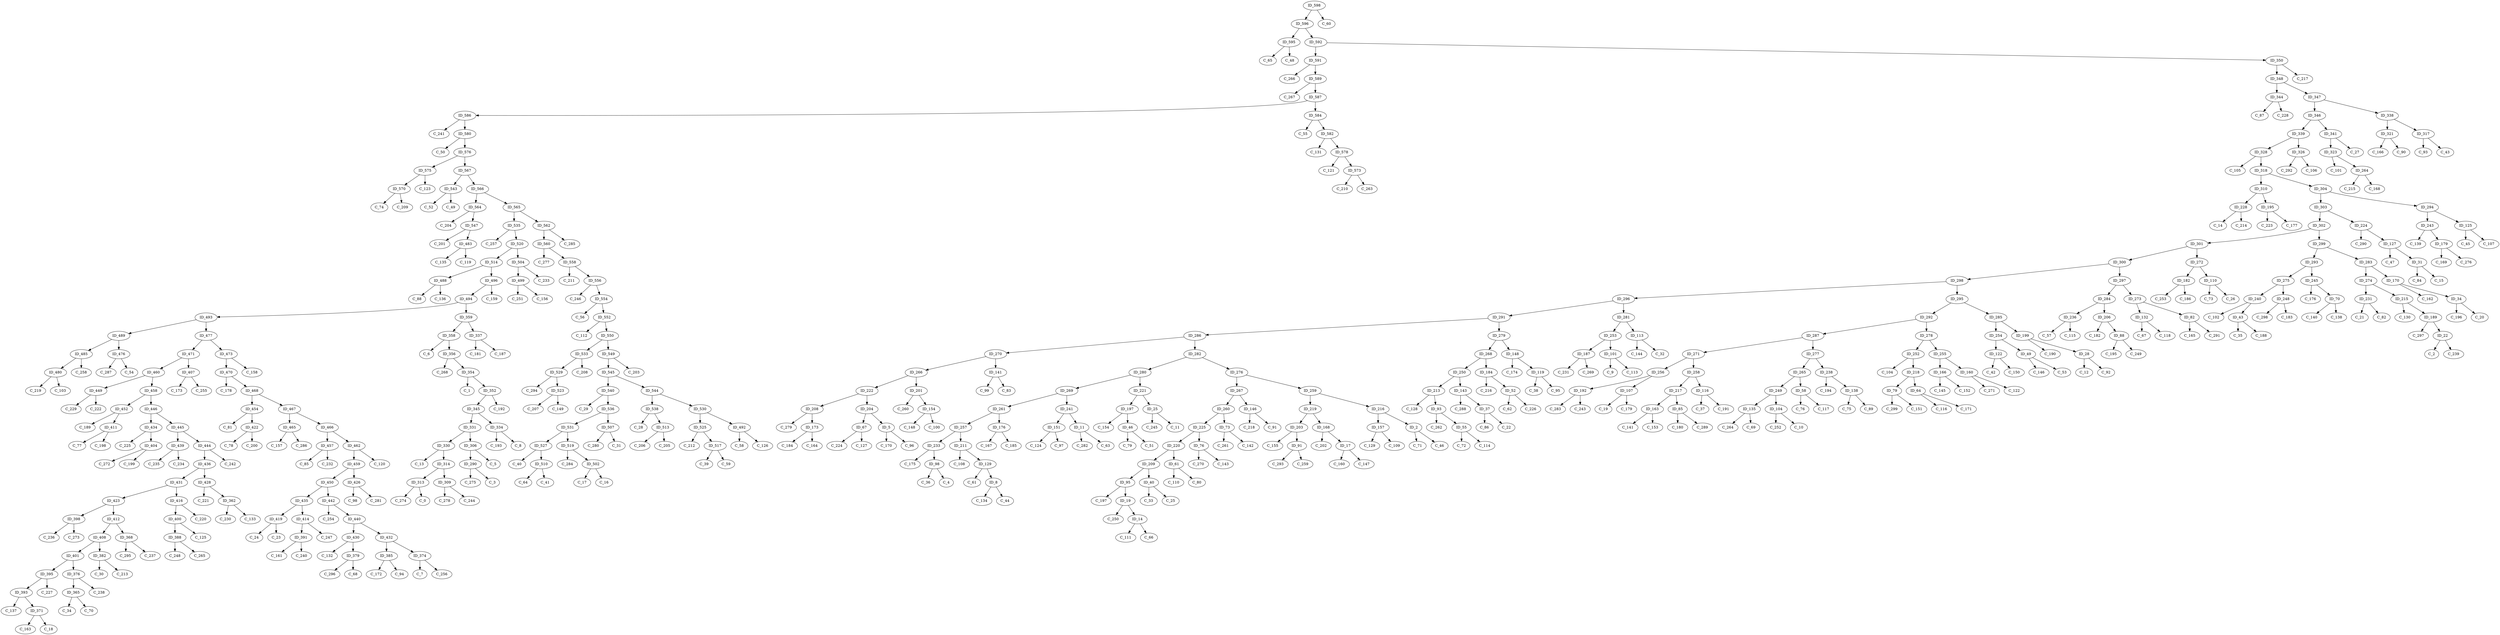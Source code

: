 digraph G {

598[label=ID_598]
596[label=ID_596]
597[label=<C_60>]
594[label=<C_65>]
595[label=ID_595]
592[label=ID_592]
593[label=<C_48>]
591[label=ID_591]
590[label=<C_266>]
589[label=ID_589]
588[label=<C_267>]
587[label=ID_587]
586[label=ID_586]
585[label=<C_241>]
584[label=ID_584]
583[label=<C_55>]
582[label=ID_582]
581[label=<C_131>]
580[label=ID_580]
579[label=<C_50>]
578[label=ID_578]
577[label=<C_121>]
576[label=ID_576]
538[label=ID_538]
539[label=<C_29>]
536[label=ID_536]
537[label=<C_28>]
542[label=<C_52>]
543[label=ID_543]
540[label=ID_540]
541[label=<C_49>]
530[label=ID_530]
531[label=ID_531]
528[label=<C_294>]
529[label=ID_529]
534[label=<C_257>]
535[label=ID_535]
532[label=<C_208>]
533[label=ID_533]
523[label=ID_523]
522[label=<C_207>]
521[label=<C_149>]
520[label=ID_520]
527[label=ID_527]
526[label=<C_40>]
525[label=ID_525]
524[label=<C_212>]
515[label=<C_39>]
514[label=ID_514]
513[label=ID_513]
512[label=<C_206>]
519[label=ID_519]
518[label=<C_284>]
517[label=ID_517]
516[label=<C_59>]
568[label=<C_74>]
569[label=<C_209>]
570[label=ID_570]
571[label=<C_210>]
572[label=<C_263>]
573[label=ID_573]
574[label=<C_123>]
575[label=ID_575]
560[label=ID_560]
561[label=<C_285>]
562[label=ID_562]
563[label=<C_204>]
564[label=ID_564]
565[label=ID_565]
566[label=ID_566]
567[label=ID_567]
553[label=<C_56>]
552[label=ID_552]
555[label=<C_246>]
554[label=ID_554]
557[label=<C_211>]
556[label=ID_556]
559[label=<C_277>]
558[label=ID_558]
545[label=ID_545]
544[label=ID_544]
547[label=ID_547]
546[label=<C_201>]
549[label=ID_549]
548[label=<C_203>]
551[label=<C_112>]
550[label=ID_550]
482[label=<C_135>]
483[label=ID_483]
480[label=ID_480]
481[label=<C_119>]
486[label=<C_88>]
487[label=<C_136>]
484[label=<C_258>]
485[label=ID_485]
490[label=<C_58>]
491[label=<C_126>]
488[label=ID_488]
489[label=ID_489]
494[label=ID_494]
495[label=<C_159>]
492[label=ID_492]
493[label=ID_493]
499[label=ID_499]
498[label=<C_251>]
497[label=<C_156>]
496[label=ID_496]
503[label=<C_233>]
502[label=ID_502]
501[label=<C_17>]
500[label=<C_16>]
507[label=ID_507]
506[label=<C_280>]
505[label=<C_31>]
504[label=ID_504]
511[label=<C_205>]
510[label=ID_510]
509[label=<C_64>]
508[label=<C_41>]
448[label=<C_229>]
449[label=ID_449]
450[label=ID_450]
451[label=<C_189>]
452[label=ID_452]
453[label=<C_81>]
454[label=ID_454]
455[label=<C_85>]
456[label=<C_232>]
457[label=ID_457]
458[label=ID_458]
459[label=ID_459]
460[label=ID_460]
461[label=<C_120>]
462[label=ID_462]
463[label=<C_157>]
465[label=ID_465]
464[label=<C_286>]
467[label=ID_467]
466[label=ID_466]
469[label=<C_178>]
468[label=ID_468]
471[label=ID_471]
470[label=ID_470]
473[label=ID_473]
472[label=<C_158>]
475[label=<C_287>]
474[label=<C_54>]
477[label=ID_477]
476[label=ID_476]
479[label=<C_219>]
478[label=<C_103>]
422[label=ID_422]
423[label=ID_423]
420[label=<C_78>]
421[label=<C_200>]
418[label=<C_24>]
419[label=ID_419]
416[label=ID_416]
417[label=<C_23>]
430[label=ID_430]
431[label=ID_431]
428[label=ID_428]
429[label=<C_132>]
426[label=ID_426]
427[label=<C_221>]
424[label=<C_98>]
425[label=<C_281>]
439[label=ID_439]
438[label=<C_235>]
437[label=<C_234>]
436[label=ID_436]
435[label=ID_435]
434[label=ID_434]
433[label=<C_225>]
432[label=ID_432]
447[label=<C_222>]
446[label=ID_446]
445[label=ID_445]
444[label=ID_444]
443[label=<C_242>]
442[label=ID_442]
441[label=<C_254>]
440[label=ID_440]
388[label=ID_388]
389[label=<C_161>]
390[label=<C_240>]
391[label=ID_391]
384[label=<C_172>]
385[label=ID_385]
386[label=<C_248>]
387[label=<C_265>]
396[label=<C_236>]
397[label=<C_273>]
398[label=ID_398]
399[label=<C_125>]
392[label=<C_137>]
393[label=ID_393]
394[label=<C_227>]
395[label=ID_395]
405[label=<C_173>]
404[label=ID_404]
407[label=ID_407]
406[label=<C_255>]
401[label=ID_401]
400[label=ID_400]
403[label=<C_272>]
402[label=<C_199>]
413[label=<C_247>]
412[label=ID_412]
415[label=<C_220>]
414[label=ID_414]
409[label=<C_77>]
408[label=ID_408]
411[label=ID_411]
410[label=<C_198>]
363[label=<C_34>]
362[label=ID_362]
361[label=<C_230>]
360[label=<C_133>]
367[label=<C_295>]
366[label=<C_237>]
365[label=ID_365]
364[label=<C_70>]
355[label=<C_268>]
354[label=ID_354]
353[label=<C_1>]
352[label=ID_352]
359[label=ID_359]
358[label=ID_358]
357[label=<C_6>]
356[label=ID_356]
378[label=<C_296>]
379[label=ID_379]
376[label=ID_376]
377[label=<C_68>]
382[label=ID_382]
383[label=<C_94>]
380[label=<C_30>]
381[label=<C_213>]
370[label=<C_163>]
371[label=ID_371]
368[label=ID_368]
369[label=<C_18>]
374[label=ID_374]
375[label=<C_238>]
372[label=<C_7>]
373[label=<C_256>]
329[label=<C_13>]
328[label=ID_328]
331[label=ID_331]
330[label=ID_330]
333[label=<C_193>]
332[label=<C_8>]
335[label=<C_181>]
334[label=ID_334]
321[label=ID_321]
320[label=<C_166>]
323[label=ID_323]
322[label=<C_101>]
325[label=<C_292>]
324[label=<C_106>]
327[label=<C_105>]
326[label=ID_326]
344[label=ID_344]
345[label=ID_345]
346[label=ID_346]
347[label=ID_347]
348[label=ID_348]
349[label=<C_217>]
350[label=ID_350]
351[label=<C_192>]
336[label=<C_187>]
337[label=ID_337]
338[label=ID_338]
339[label=ID_339]
340[label=<C_27>]
341[label=ID_341]
342[label=<C_87>]
343[label=<C_228>]
303[label=ID_303]
302[label=ID_302]
301[label=ID_301]
300[label=ID_300]
299[label=ID_299]
298[label=ID_298]
297[label=ID_297]
296[label=ID_296]
295[label=ID_295]
294[label=ID_294]
293[label=ID_293]
292[label=ID_292]
291[label=ID_291]
290[label=ID_290]
289[label=<C_275>]
288[label=<C_3>]
318[label=ID_318]
319[label=<C_90>]
316[label=<C_93>]
317[label=ID_317]
314[label=ID_314]
315[label=<C_43>]
312[label=<C_274>]
313[label=ID_313]
310[label=ID_310]
311[label=<C_0>]
308[label=<C_278>]
309[label=ID_309]
306[label=ID_306]
307[label=<C_244>]
304[label=ID_304]
305[label=<C_5>]
269[label=ID_269]
268[label=ID_268]
271[label=ID_271]
270[label=ID_270]
265[label=ID_265]
264[label=ID_264]
267[label=ID_267]
266[label=ID_266]
261[label=ID_261]
260[label=ID_260]
263[label=<C_215>]
262[label=<C_168>]
257[label=ID_257]
256[label=ID_256]
259[label=ID_259]
258[label=ID_258]
284[label=ID_284]
285[label=ID_285]
286[label=ID_286]
287[label=ID_287]
280[label=ID_280]
281[label=ID_281]
282[label=ID_282]
283[label=ID_283]
276[label=ID_276]
277[label=ID_277]
278[label=ID_278]
279[label=ID_279]
272[label=ID_272]
273[label=ID_273]
274[label=ID_274]
275[label=ID_275]
241[label=ID_241]
240[label=ID_240]
243[label=ID_243]
242[label=<C_139>]
245[label=ID_245]
244[label=<C_176>]
247[label=<C_298>]
246[label=<C_183>]
249[label=ID_249]
248[label=ID_248]
251[label=<C_104>]
250[label=ID_250]
253[label=ID_253]
252[label=ID_252]
255[label=ID_255]
254[label=ID_254]
224[label=ID_224]
225[label=ID_225]
226[label=<C_14>]
227[label=<C_214>]
228[label=ID_228]
229[label=<C_21>]
230[label=<C_82>]
231[label=ID_231]
232[label=<C_175>]
233[label=ID_233]
234[label=<C_57>]
235[label=<C_115>]
236[label=ID_236]
237[label=<C_194>]
238[label=ID_238]
239[label=<C_102>]
211[label=ID_211]
210[label=<C_108>]
209[label=ID_209]
208[label=ID_208]
215[label=ID_215]
214[label=<C_130>]
213[label=ID_213]
212[label=<C_128>]
219[label=ID_219]
218[label=ID_218]
217[label=ID_217]
216[label=ID_216]
223[label=<C_290>]
222[label=ID_222]
221[label=ID_221]
220[label=ID_220]
194[label=<C_223>]
195[label=ID_195]
192[label=ID_192]
193[label=<C_177>]
198[label=<C_190>]
199[label=ID_199]
196[label=<C_154>]
197[label=ID_197]
202[label=<C_155>]
203[label=ID_203]
200[label=<C_260>]
201[label=ID_201]
206[label=ID_206]
207[label=<C_279>]
204[label=ID_204]
205[label=<C_182>]
181[label=<C_253>]
180[label=<C_186>]
183[label=<C_216>]
182[label=ID_182]
177[label=<C_169>]
176[label=ID_176]
179[label=ID_179]
178[label=<C_276>]
189[label=ID_189]
188[label=<C_297>]
191[label=<C_283>]
190[label=<C_243>]
185[label=<C_231>]
184[label=ID_184]
187[label=ID_187]
186[label=<C_269>]
164[label=<C_145>]
165[label=<C_152>]
166[label=ID_166]
167[label=<C_202>]
160[label=ID_160]
161[label=<C_141>]
162[label=<C_153>]
163[label=ID_163]
172[label=<C_184>]
173[label=ID_173]
174[label=<C_167>]
175[label=<C_185>]
168[label=ID_168]
169[label=<C_162>]
170[label=ID_170]
171[label=<C_164>]
151[label=ID_151]
150[label=<C_124>]
149[label=<C_97>]
148[label=ID_148]
147[label=<C_174>]
146[label=ID_146]
145[label=<C_218>]
144[label=<C_91>]
159[label=<C_271>]
158[label=<C_122>]
157[label=ID_157]
156[label=<C_129>]
155[label=<C_109>]
154[label=ID_154]
153[label=<C_148>]
152[label=<C_100>]
134[label=<C_264>]
135[label=ID_135]
132[label=ID_132]
133[label=<C_69>]
130[label=<C_67>]
131[label=<C_118>]
128[label=<C_61>]
129[label=ID_129]
142[label=<C_288>]
143[label=ID_143]
140[label=<C_99>]
141[label=ID_141]
138[label=ID_138]
139[label=<C_83>]
136[label=<C_75>]
137[label=<C_89>]
120[label=<C_42>]
121[label=<C_150>]
122[label=ID_122]
123[label=<C_45>]
124[label=<C_107>]
125[label=ID_125]
126[label=<C_47>]
127[label=ID_127]
112[label=<C_144>]
113[label=ID_113]
114[label=<C_37>]
115[label=<C_191>]
116[label=ID_116]
117[label=<C_38>]
118[label=<C_95>]
119[label=ID_119]
105[label=<C_19>]
104[label=ID_104]
107[label=ID_107]
106[label=<C_179>]
109[label=<C_73>]
108[label=<C_26>]
111[label=<C_32>]
110[label=ID_110]
97[label=<C_36>]
96[label=<C_4>]
99[label=<C_9>]
98[label=ID_98]
101[label=ID_101]
100[label=<C_113>]
103[label=<C_252>]
102[label=<C_10>]
90[label=<C_293>]
91[label=ID_91]
88[label=ID_88]
89[label=<C_259>]
94[label=<C_197>]
95[label=ID_95]
92[label=<C_262>]
93[label=ID_93]
82[label=ID_82]
83[label=<C_180>]
80[label=<C_165>]
81[label=<C_291>]
86[label=<C_195>]
87[label=<C_249>]
84[label=<C_289>]
85[label=ID_85]
75[label=<C_270>]
74[label=<C_143>]
73[label=ID_73]
72[label=<C_261>]
79[label=ID_79]
78[label=<C_299>]
77[label=<C_151>]
76[label=ID_76]
67[label=ID_67]
66[label=<C_224>]
65[label=<C_127>]
64[label=ID_64]
71[label=<C_142>]
70[label=ID_70]
69[label=<C_140>]
68[label=<C_138>]
60[label=<C_110>]
61[label=ID_61]
62[label=<C_116>]
63[label=<C_171>]
56[label=<C_76>]
57[label=<C_117>]
58[label=ID_58]
59[label=<C_80>]
52[label=ID_52]
53[label=<C_72>]
54[label=<C_114>]
55[label=ID_55]
48[label=<C_146>]
49[label=ID_49]
50[label=<C_62>]
51[label=<C_226>]
45[label=<C_79>]
44[label=<C_51>]
47[label=<C_53>]
46[label=ID_46]
41[label=<C_35>]
40[label=ID_40]
43[label=ID_43]
42[label=<C_188>]
37[label=ID_37]
36[label=<C_86>]
39[label=<C_33>]
38[label=<C_25>]
33[label=<C_196>]
32[label=<C_20>]
35[label=<C_22>]
34[label=ID_34]
30[label=<C_84>]
31[label=ID_31]
28[label=ID_28]
29[label=<C_15>]
26[label=<C_12>]
27[label=<C_92>]
24[label=<C_245>]
25[label=ID_25]
22[label=ID_22]
23[label=<C_11>]
20[label=<C_2>]
21[label=<C_239>]
18[label=<C_250>]
19[label=ID_19]
16[label=<C_160>]
17[label=ID_17]
15[label=<C_147>]
14[label=ID_14]
13[label=<C_111>]
12[label=<C_66>]
11[label=ID_11]
10[label=<C_282>]
9[label=<C_63>]
8[label=ID_8]
7[label=<C_134>]
6[label=<C_44>]
5[label=ID_5]
4[label=<C_170>]
3[label=<C_96>]
2[label=ID_2]
1[label=<C_71>]
0[label=<C_46>]
2 -> 0;
2 -> 1;
5 -> 3;
5 -> 4;
8 -> 6;
8 -> 7;
11 -> 9;
11 -> 10;
14 -> 12;
14 -> 13;
17 -> 15;
17 -> 16;
19 -> 14;
19 -> 18;
22 -> 20;
22 -> 21;
25 -> 23;
25 -> 24;
28 -> 26;
28 -> 27;
31 -> 29;
31 -> 30;
34 -> 32;
34 -> 33;
37 -> 35;
37 -> 36;
40 -> 38;
40 -> 39;
43 -> 41;
43 -> 42;
46 -> 44;
46 -> 45;
49 -> 47;
49 -> 48;
52 -> 50;
52 -> 51;
55 -> 53;
55 -> 54;
58 -> 56;
58 -> 57;
61 -> 59;
61 -> 60;
64 -> 62;
64 -> 63;
67 -> 65;
67 -> 66;
70 -> 68;
70 -> 69;
73 -> 71;
73 -> 72;
76 -> 74;
76 -> 75;
79 -> 77;
79 -> 78;
82 -> 80;
82 -> 81;
85 -> 83;
85 -> 84;
88 -> 86;
88 -> 87;
91 -> 89;
91 -> 90;
93 -> 55;
93 -> 92;
95 -> 94;
95 -> 19;
98 -> 96;
98 -> 97;
101 -> 99;
101 -> 100;
104 -> 102;
104 -> 103;
107 -> 105;
107 -> 106;
110 -> 108;
110 -> 109;
113 -> 111;
113 -> 112;
116 -> 114;
116 -> 115;
119 -> 117;
119 -> 118;
122 -> 120;
122 -> 121;
125 -> 123;
125 -> 124;
127 -> 126;
127 -> 31;
129 -> 128;
129 -> 8;
132 -> 130;
132 -> 131;
135 -> 133;
135 -> 134;
138 -> 136;
138 -> 137;
141 -> 139;
141 -> 140;
143 -> 37;
143 -> 142;
146 -> 144;
146 -> 145;
148 -> 119;
148 -> 147;
151 -> 149;
151 -> 150;
154 -> 152;
154 -> 153;
157 -> 155;
157 -> 156;
160 -> 158;
160 -> 159;
163 -> 161;
163 -> 162;
166 -> 164;
166 -> 165;
168 -> 17;
168 -> 167;
170 -> 169;
170 -> 34;
173 -> 171;
173 -> 172;
176 -> 174;
176 -> 175;
179 -> 177;
179 -> 178;
182 -> 180;
182 -> 181;
184 -> 183;
184 -> 52;
187 -> 185;
187 -> 186;
189 -> 22;
189 -> 188;
192 -> 190;
192 -> 191;
195 -> 193;
195 -> 194;
197 -> 46;
197 -> 196;
199 -> 28;
199 -> 198;
201 -> 154;
201 -> 200;
203 -> 202;
203 -> 91;
204 -> 5;
204 -> 67;
206 -> 205;
206 -> 88;
208 -> 173;
208 -> 207;
209 -> 40;
209 -> 95;
211 -> 210;
211 -> 129;
213 -> 212;
213 -> 93;
215 -> 214;
215 -> 189;
216 -> 2;
216 -> 157;
217 -> 163;
217 -> 85;
218 -> 64;
218 -> 79;
219 -> 168;
219 -> 203;
220 -> 61;
220 -> 209;
221 -> 197;
221 -> 25;
222 -> 204;
222 -> 208;
224 -> 127;
224 -> 223;
225 -> 220;
225 -> 76;
228 -> 226;
228 -> 227;
231 -> 229;
231 -> 230;
233 -> 98;
233 -> 232;
236 -> 234;
236 -> 235;
238 -> 138;
238 -> 237;
240 -> 239;
240 -> 43;
241 -> 151;
241 -> 11;
243 -> 242;
243 -> 179;
245 -> 70;
245 -> 244;
248 -> 246;
248 -> 247;
249 -> 104;
249 -> 135;
250 -> 213;
250 -> 143;
252 -> 251;
252 -> 218;
253 -> 101;
253 -> 187;
254 -> 49;
254 -> 122;
255 -> 166;
255 -> 160;
256 -> 107;
256 -> 192;
257 -> 211;
257 -> 233;
258 -> 116;
258 -> 217;
259 -> 216;
259 -> 219;
260 -> 73;
260 -> 225;
261 -> 257;
261 -> 176;
264 -> 262;
264 -> 263;
265 -> 58;
265 -> 249;
266 -> 201;
266 -> 222;
267 -> 146;
267 -> 260;
268 -> 184;
268 -> 250;
269 -> 261;
269 -> 241;
270 -> 141;
270 -> 266;
271 -> 256;
271 -> 258;
272 -> 110;
272 -> 182;
273 -> 132;
273 -> 82;
274 -> 231;
274 -> 215;
275 -> 240;
275 -> 248;
276 -> 267;
276 -> 259;
277 -> 238;
277 -> 265;
278 -> 255;
278 -> 252;
279 -> 148;
279 -> 268;
280 -> 221;
280 -> 269;
281 -> 113;
281 -> 253;
282 -> 280;
282 -> 276;
283 -> 170;
283 -> 274;
284 -> 236;
284 -> 206;
285 -> 254;
285 -> 199;
286 -> 270;
286 -> 282;
287 -> 277;
287 -> 271;
290 -> 288;
290 -> 289;
291 -> 279;
291 -> 286;
292 -> 287;
292 -> 278;
293 -> 245;
293 -> 275;
294 -> 125;
294 -> 243;
295 -> 285;
295 -> 292;
296 -> 281;
296 -> 291;
297 -> 284;
297 -> 273;
298 -> 296;
298 -> 295;
299 -> 283;
299 -> 293;
300 -> 297;
300 -> 298;
301 -> 272;
301 -> 300;
302 -> 299;
302 -> 301;
303 -> 224;
303 -> 302;
304 -> 294;
304 -> 303;
306 -> 305;
306 -> 290;
309 -> 307;
309 -> 308;
310 -> 228;
310 -> 195;
313 -> 311;
313 -> 312;
314 -> 313;
314 -> 309;
317 -> 315;
317 -> 316;
318 -> 310;
318 -> 304;
321 -> 319;
321 -> 320;
323 -> 322;
323 -> 264;
326 -> 324;
326 -> 325;
328 -> 327;
328 -> 318;
330 -> 329;
330 -> 314;
331 -> 306;
331 -> 330;
334 -> 332;
334 -> 333;
337 -> 335;
337 -> 336;
338 -> 317;
338 -> 321;
339 -> 326;
339 -> 328;
341 -> 340;
341 -> 323;
344 -> 342;
344 -> 343;
345 -> 334;
345 -> 331;
346 -> 341;
346 -> 339;
347 -> 338;
347 -> 346;
348 -> 344;
348 -> 347;
350 -> 349;
350 -> 348;
352 -> 351;
352 -> 345;
354 -> 353;
354 -> 352;
356 -> 355;
356 -> 354;
358 -> 357;
358 -> 356;
359 -> 337;
359 -> 358;
362 -> 360;
362 -> 361;
365 -> 363;
365 -> 364;
368 -> 366;
368 -> 367;
371 -> 369;
371 -> 370;
374 -> 372;
374 -> 373;
376 -> 365;
376 -> 375;
379 -> 377;
379 -> 378;
382 -> 380;
382 -> 381;
385 -> 383;
385 -> 384;
388 -> 386;
388 -> 387;
391 -> 389;
391 -> 390;
393 -> 392;
393 -> 371;
395 -> 393;
395 -> 394;
398 -> 396;
398 -> 397;
400 -> 399;
400 -> 388;
401 -> 395;
401 -> 376;
404 -> 402;
404 -> 403;
407 -> 405;
407 -> 406;
408 -> 382;
408 -> 401;
411 -> 409;
411 -> 410;
412 -> 408;
412 -> 368;
414 -> 391;
414 -> 413;
416 -> 415;
416 -> 400;
419 -> 417;
419 -> 418;
422 -> 420;
422 -> 421;
423 -> 398;
423 -> 412;
426 -> 424;
426 -> 425;
428 -> 427;
428 -> 362;
430 -> 429;
430 -> 379;
431 -> 416;
431 -> 423;
432 -> 385;
432 -> 374;
434 -> 433;
434 -> 404;
435 -> 419;
435 -> 414;
436 -> 428;
436 -> 431;
439 -> 437;
439 -> 438;
440 -> 432;
440 -> 430;
442 -> 441;
442 -> 440;
444 -> 443;
444 -> 436;
445 -> 439;
445 -> 444;
446 -> 434;
446 -> 445;
449 -> 447;
449 -> 448;
450 -> 435;
450 -> 442;
452 -> 451;
452 -> 411;
454 -> 453;
454 -> 422;
457 -> 455;
457 -> 456;
458 -> 452;
458 -> 446;
459 -> 426;
459 -> 450;
460 -> 449;
460 -> 458;
462 -> 461;
462 -> 459;
465 -> 463;
465 -> 464;
466 -> 457;
466 -> 462;
467 -> 465;
467 -> 466;
468 -> 454;
468 -> 467;
470 -> 469;
470 -> 468;
471 -> 407;
471 -> 460;
473 -> 472;
473 -> 470;
476 -> 474;
476 -> 475;
477 -> 471;
477 -> 473;
480 -> 478;
480 -> 479;
483 -> 481;
483 -> 482;
485 -> 480;
485 -> 484;
488 -> 486;
488 -> 487;
489 -> 485;
489 -> 476;
492 -> 490;
492 -> 491;
493 -> 489;
493 -> 477;
494 -> 359;
494 -> 493;
496 -> 495;
496 -> 494;
499 -> 497;
499 -> 498;
502 -> 500;
502 -> 501;
504 -> 503;
504 -> 499;
507 -> 505;
507 -> 506;
510 -> 508;
510 -> 509;
513 -> 511;
513 -> 512;
514 -> 488;
514 -> 496;
517 -> 515;
517 -> 516;
519 -> 502;
519 -> 518;
520 -> 504;
520 -> 514;
523 -> 521;
523 -> 522;
525 -> 517;
525 -> 524;
527 -> 526;
527 -> 510;
529 -> 523;
529 -> 528;
530 -> 492;
530 -> 525;
531 -> 527;
531 -> 519;
533 -> 532;
533 -> 529;
535 -> 534;
535 -> 520;
536 -> 507;
536 -> 531;
538 -> 537;
538 -> 513;
540 -> 539;
540 -> 536;
543 -> 541;
543 -> 542;
544 -> 538;
544 -> 530;
545 -> 544;
545 -> 540;
547 -> 483;
547 -> 546;
549 -> 548;
549 -> 545;
550 -> 549;
550 -> 533;
552 -> 551;
552 -> 550;
554 -> 553;
554 -> 552;
556 -> 555;
556 -> 554;
558 -> 557;
558 -> 556;
560 -> 559;
560 -> 558;
562 -> 561;
562 -> 560;
564 -> 547;
564 -> 563;
565 -> 562;
565 -> 535;
566 -> 564;
566 -> 565;
567 -> 543;
567 -> 566;
570 -> 568;
570 -> 569;
573 -> 571;
573 -> 572;
575 -> 574;
575 -> 570;
576 -> 575;
576 -> 567;
578 -> 577;
578 -> 573;
580 -> 579;
580 -> 576;
582 -> 581;
582 -> 578;
584 -> 583;
584 -> 582;
586 -> 585;
586 -> 580;
587 -> 584;
587 -> 586;
589 -> 588;
589 -> 587;
591 -> 590;
591 -> 589;
592 -> 591;
592 -> 350;
595 -> 593;
595 -> 594;
596 -> 595;
596 -> 592;
598 -> 597;
598 -> 596;
}